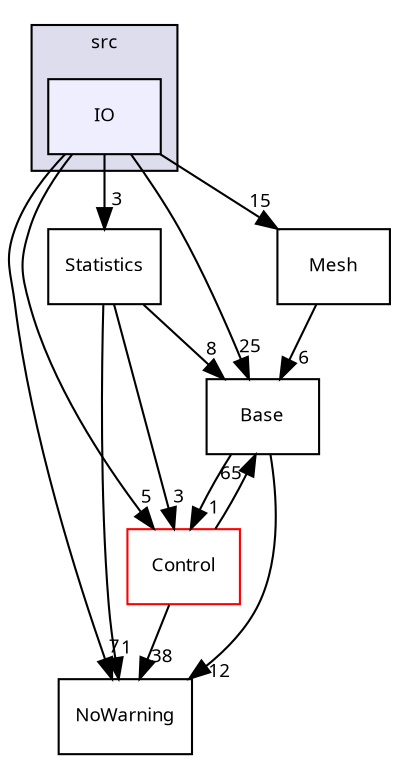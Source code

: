 digraph "/tmp/q/quinoa/src/IO" {
  bgcolor=transparent;
  compound=true
  node [ fontsize="9", fontname="sans-serif"];
  edge [ labelfontsize="9", labelfontname="sans-serif"];
  subgraph clusterdir_68267d1309a1af8e8297ef4c3efbcdba {
    graph [ bgcolor="#ddddee", pencolor="black", label="src" fontname="sans-serif", fontsize="9", URL="dir_68267d1309a1af8e8297ef4c3efbcdba.html"]
  dir_fae119eb913a40fe8ed97cde8b98911e [shape=box, label="IO", style="filled", fillcolor="#eeeeff", pencolor="black", URL="dir_fae119eb913a40fe8ed97cde8b98911e.html"];
  }
  dir_3e32a96ce5cfcb0c73109361e7fa459f [shape=box label="Mesh" URL="dir_3e32a96ce5cfcb0c73109361e7fa459f.html"];
  dir_6fdd8960e488ddc37ec3b0a7ad177f67 [shape=box label="Statistics" URL="dir_6fdd8960e488ddc37ec3b0a7ad177f67.html"];
  dir_7e34f0efff2ff25c5f7cf9ee4af7a0ce [shape=box label="NoWarning" URL="dir_7e34f0efff2ff25c5f7cf9ee4af7a0ce.html"];
  dir_4814b1a558d470c33d85e65dbde02eaa [shape=box label="Base" URL="dir_4814b1a558d470c33d85e65dbde02eaa.html"];
  dir_3ff0826a6d651abbf0f532354e1ac7dc [shape=box label="Control" color="red" URL="dir_3ff0826a6d651abbf0f532354e1ac7dc.html"];
  dir_3e32a96ce5cfcb0c73109361e7fa459f->dir_4814b1a558d470c33d85e65dbde02eaa [headlabel="6", labeldistance=1.5 headhref="dir_000033_000002.html"];
  dir_fae119eb913a40fe8ed97cde8b98911e->dir_3e32a96ce5cfcb0c73109361e7fa459f [headlabel="15", labeldistance=1.5 headhref="dir_000029_000033.html"];
  dir_fae119eb913a40fe8ed97cde8b98911e->dir_6fdd8960e488ddc37ec3b0a7ad177f67 [headlabel="3", labeldistance=1.5 headhref="dir_000029_000035.html"];
  dir_fae119eb913a40fe8ed97cde8b98911e->dir_7e34f0efff2ff25c5f7cf9ee4af7a0ce [headlabel="7", labeldistance=1.5 headhref="dir_000029_000034.html"];
  dir_fae119eb913a40fe8ed97cde8b98911e->dir_4814b1a558d470c33d85e65dbde02eaa [headlabel="25", labeldistance=1.5 headhref="dir_000029_000002.html"];
  dir_fae119eb913a40fe8ed97cde8b98911e->dir_3ff0826a6d651abbf0f532354e1ac7dc [headlabel="5", labeldistance=1.5 headhref="dir_000029_000003.html"];
  dir_6fdd8960e488ddc37ec3b0a7ad177f67->dir_7e34f0efff2ff25c5f7cf9ee4af7a0ce [headlabel="1", labeldistance=1.5 headhref="dir_000035_000034.html"];
  dir_6fdd8960e488ddc37ec3b0a7ad177f67->dir_4814b1a558d470c33d85e65dbde02eaa [headlabel="8", labeldistance=1.5 headhref="dir_000035_000002.html"];
  dir_6fdd8960e488ddc37ec3b0a7ad177f67->dir_3ff0826a6d651abbf0f532354e1ac7dc [headlabel="3", labeldistance=1.5 headhref="dir_000035_000003.html"];
  dir_4814b1a558d470c33d85e65dbde02eaa->dir_7e34f0efff2ff25c5f7cf9ee4af7a0ce [headlabel="12", labeldistance=1.5 headhref="dir_000002_000034.html"];
  dir_4814b1a558d470c33d85e65dbde02eaa->dir_3ff0826a6d651abbf0f532354e1ac7dc [headlabel="1", labeldistance=1.5 headhref="dir_000002_000003.html"];
  dir_3ff0826a6d651abbf0f532354e1ac7dc->dir_7e34f0efff2ff25c5f7cf9ee4af7a0ce [headlabel="38", labeldistance=1.5 headhref="dir_000003_000034.html"];
  dir_3ff0826a6d651abbf0f532354e1ac7dc->dir_4814b1a558d470c33d85e65dbde02eaa [headlabel="65", labeldistance=1.5 headhref="dir_000003_000002.html"];
}

